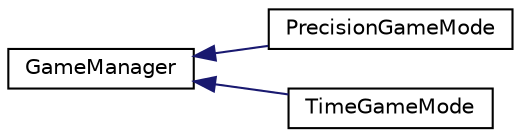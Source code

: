 digraph "Graphical Class Hierarchy"
{
 // LATEX_PDF_SIZE
  edge [fontname="Helvetica",fontsize="10",labelfontname="Helvetica",labelfontsize="10"];
  node [fontname="Helvetica",fontsize="10",shape=record];
  rankdir="LR";
  Node0 [label="GameManager",height=0.2,width=0.4,color="black", fillcolor="white", style="filled",URL="$classGameManager.html",tooltip="The GameManager class represents the game manager that controls the game flow."];
  Node0 -> Node1 [dir="back",color="midnightblue",fontsize="10",style="solid",fontname="Helvetica"];
  Node1 [label="PrecisionGameMode",height=0.2,width=0.4,color="black", fillcolor="white", style="filled",URL="$classPrecisionGameMode.html",tooltip="The PrecisionGameMode class represents a game mode based on precision."];
  Node0 -> Node2 [dir="back",color="midnightblue",fontsize="10",style="solid",fontname="Helvetica"];
  Node2 [label="TimeGameMode",height=0.2,width=0.4,color="black", fillcolor="white", style="filled",URL="$classTimeGameMode.html",tooltip="The TimeGameMode class represents a game mode based on time."];
}
